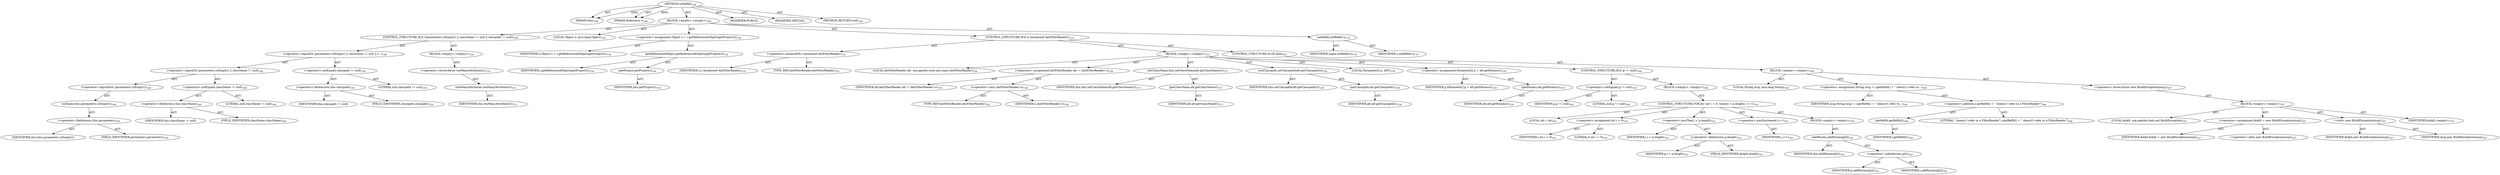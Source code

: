 digraph "setRefid" {  
"111669149704" [label = <(METHOD,setRefid)<SUB>148</SUB>> ]
"115964116996" [label = <(PARAM,this)<SUB>148</SUB>> ]
"115964117005" [label = <(PARAM,Reference r)<SUB>148</SUB>> ]
"25769803790" [label = <(BLOCK,&lt;empty&gt;,&lt;empty&gt;)<SUB>148</SUB>> ]
"47244640262" [label = <(CONTROL_STRUCTURE,IF,if (!parameters.isEmpty() || className != null || classpath != null))<SUB>149</SUB>> ]
"30064771111" [label = <(&lt;operator&gt;.logicalOr,!parameters.isEmpty() || className != null || c...)<SUB>149</SUB>> ]
"30064771112" [label = <(&lt;operator&gt;.logicalOr,!parameters.isEmpty() || className != null)<SUB>149</SUB>> ]
"30064771113" [label = <(&lt;operator&gt;.logicalNot,!parameters.isEmpty())<SUB>149</SUB>> ]
"30064771114" [label = <(isEmpty,this.parameters.isEmpty())<SUB>149</SUB>> ]
"30064771115" [label = <(&lt;operator&gt;.fieldAccess,this.parameters)<SUB>149</SUB>> ]
"68719476770" [label = <(IDENTIFIER,this,this.parameters.isEmpty())> ]
"55834574861" [label = <(FIELD_IDENTIFIER,parameters,parameters)<SUB>149</SUB>> ]
"30064771116" [label = <(&lt;operator&gt;.notEquals,className != null)<SUB>149</SUB>> ]
"30064771117" [label = <(&lt;operator&gt;.fieldAccess,this.className)<SUB>149</SUB>> ]
"68719476771" [label = <(IDENTIFIER,this,className != null)> ]
"55834574862" [label = <(FIELD_IDENTIFIER,className,className)<SUB>149</SUB>> ]
"90194313218" [label = <(LITERAL,null,className != null)<SUB>149</SUB>> ]
"30064771118" [label = <(&lt;operator&gt;.notEquals,classpath != null)<SUB>150</SUB>> ]
"30064771119" [label = <(&lt;operator&gt;.fieldAccess,this.classpath)<SUB>150</SUB>> ]
"68719476772" [label = <(IDENTIFIER,this,classpath != null)> ]
"55834574863" [label = <(FIELD_IDENTIFIER,classpath,classpath)<SUB>150</SUB>> ]
"90194313219" [label = <(LITERAL,null,classpath != null)<SUB>150</SUB>> ]
"25769803791" [label = <(BLOCK,&lt;empty&gt;,&lt;empty&gt;)<SUB>150</SUB>> ]
"30064771120" [label = <(&lt;operator&gt;.throw,throw tooManyAttributes();)<SUB>151</SUB>> ]
"30064771121" [label = <(tooManyAttributes,tooManyAttributes())<SUB>151</SUB>> ]
"68719476751" [label = <(IDENTIFIER,this,tooManyAttributes())<SUB>151</SUB>> ]
"94489280513" [label = <(LOCAL,Object o: java.lang.Object)<SUB>154</SUB>> ]
"30064771122" [label = <(&lt;operator&gt;.assignment,Object o = r.getReferencedObject(getProject()))<SUB>154</SUB>> ]
"68719476773" [label = <(IDENTIFIER,o,Object o = r.getReferencedObject(getProject()))<SUB>154</SUB>> ]
"30064771123" [label = <(getReferencedObject,getReferencedObject(getProject()))<SUB>154</SUB>> ]
"68719476774" [label = <(IDENTIFIER,r,getReferencedObject(getProject()))<SUB>154</SUB>> ]
"30064771124" [label = <(getProject,getProject())<SUB>154</SUB>> ]
"68719476752" [label = <(IDENTIFIER,this,getProject())<SUB>154</SUB>> ]
"47244640263" [label = <(CONTROL_STRUCTURE,IF,if (o instanceof AntFilterReader))<SUB>155</SUB>> ]
"30064771125" [label = <(&lt;operator&gt;.instanceOf,o instanceof AntFilterReader)<SUB>155</SUB>> ]
"68719476775" [label = <(IDENTIFIER,o,o instanceof AntFilterReader)<SUB>155</SUB>> ]
"180388626432" [label = <(TYPE_REF,AntFilterReader,AntFilterReader)<SUB>155</SUB>> ]
"25769803792" [label = <(BLOCK,&lt;empty&gt;,&lt;empty&gt;)<SUB>155</SUB>> ]
"94489280514" [label = <(LOCAL,AntFilterReader afr: org.apache.tools.ant.types.AntFilterReader)<SUB>156</SUB>> ]
"30064771126" [label = <(&lt;operator&gt;.assignment,AntFilterReader afr = (AntFilterReader) o)<SUB>156</SUB>> ]
"68719476776" [label = <(IDENTIFIER,afr,AntFilterReader afr = (AntFilterReader) o)<SUB>156</SUB>> ]
"30064771127" [label = <(&lt;operator&gt;.cast,(AntFilterReader) o)<SUB>156</SUB>> ]
"180388626433" [label = <(TYPE_REF,AntFilterReader,AntFilterReader)<SUB>156</SUB>> ]
"68719476777" [label = <(IDENTIFIER,o,(AntFilterReader) o)<SUB>156</SUB>> ]
"30064771128" [label = <(setClassName,this.setClassName(afr.getClassName()))<SUB>157</SUB>> ]
"68719476753" [label = <(IDENTIFIER,this,this.setClassName(afr.getClassName()))<SUB>157</SUB>> ]
"30064771129" [label = <(getClassName,afr.getClassName())<SUB>157</SUB>> ]
"68719476778" [label = <(IDENTIFIER,afr,afr.getClassName())<SUB>157</SUB>> ]
"30064771130" [label = <(setClasspath,setClasspath(afr.getClasspath()))<SUB>158</SUB>> ]
"68719476754" [label = <(IDENTIFIER,this,setClasspath(afr.getClasspath()))<SUB>158</SUB>> ]
"30064771131" [label = <(getClasspath,afr.getClasspath())<SUB>158</SUB>> ]
"68719476779" [label = <(IDENTIFIER,afr,afr.getClasspath())<SUB>158</SUB>> ]
"94489280515" [label = <(LOCAL,Parameter[] p: ANY)<SUB>159</SUB>> ]
"30064771132" [label = <(&lt;operator&gt;.assignment,Parameter[] p = afr.getParams())<SUB>159</SUB>> ]
"68719476780" [label = <(IDENTIFIER,p,Parameter[] p = afr.getParams())<SUB>159</SUB>> ]
"30064771133" [label = <(getParams,afr.getParams())<SUB>159</SUB>> ]
"68719476781" [label = <(IDENTIFIER,afr,afr.getParams())<SUB>159</SUB>> ]
"47244640264" [label = <(CONTROL_STRUCTURE,IF,if (p != null))<SUB>160</SUB>> ]
"30064771134" [label = <(&lt;operator&gt;.notEquals,p != null)<SUB>160</SUB>> ]
"68719476782" [label = <(IDENTIFIER,p,p != null)<SUB>160</SUB>> ]
"90194313220" [label = <(LITERAL,null,p != null)<SUB>160</SUB>> ]
"25769803793" [label = <(BLOCK,&lt;empty&gt;,&lt;empty&gt;)<SUB>160</SUB>> ]
"47244640265" [label = <(CONTROL_STRUCTURE,FOR,for (int i = 0; Some(i &lt; p.length); i++))<SUB>161</SUB>> ]
"94489280516" [label = <(LOCAL,int i: int)<SUB>161</SUB>> ]
"30064771135" [label = <(&lt;operator&gt;.assignment,int i = 0)<SUB>161</SUB>> ]
"68719476783" [label = <(IDENTIFIER,i,int i = 0)<SUB>161</SUB>> ]
"90194313221" [label = <(LITERAL,0,int i = 0)<SUB>161</SUB>> ]
"30064771136" [label = <(&lt;operator&gt;.lessThan,i &lt; p.length)<SUB>161</SUB>> ]
"68719476784" [label = <(IDENTIFIER,i,i &lt; p.length)<SUB>161</SUB>> ]
"30064771137" [label = <(&lt;operator&gt;.fieldAccess,p.length)<SUB>161</SUB>> ]
"68719476785" [label = <(IDENTIFIER,p,i &lt; p.length)<SUB>161</SUB>> ]
"55834574864" [label = <(FIELD_IDENTIFIER,length,length)<SUB>161</SUB>> ]
"30064771138" [label = <(&lt;operator&gt;.postIncrement,i++)<SUB>161</SUB>> ]
"68719476786" [label = <(IDENTIFIER,i,i++)<SUB>161</SUB>> ]
"25769803794" [label = <(BLOCK,&lt;empty&gt;,&lt;empty&gt;)<SUB>161</SUB>> ]
"30064771139" [label = <(addParam,addParam(p[i]))<SUB>162</SUB>> ]
"68719476755" [label = <(IDENTIFIER,this,addParam(p[i]))<SUB>162</SUB>> ]
"30064771140" [label = <(&lt;operator&gt;.indexAccess,p[i])<SUB>162</SUB>> ]
"68719476787" [label = <(IDENTIFIER,p,addParam(p[i]))<SUB>162</SUB>> ]
"68719476788" [label = <(IDENTIFIER,i,addParam(p[i]))<SUB>162</SUB>> ]
"47244640266" [label = <(CONTROL_STRUCTURE,ELSE,else)<SUB>165</SUB>> ]
"25769803795" [label = <(BLOCK,&lt;empty&gt;,&lt;empty&gt;)<SUB>165</SUB>> ]
"94489280517" [label = <(LOCAL,String msg: java.lang.String)<SUB>166</SUB>> ]
"30064771141" [label = <(&lt;operator&gt;.assignment,String msg = r.getRefId() + &quot; doesn\'t refer to...)<SUB>166</SUB>> ]
"68719476789" [label = <(IDENTIFIER,msg,String msg = r.getRefId() + &quot; doesn\'t refer to...)<SUB>166</SUB>> ]
"30064771142" [label = <(&lt;operator&gt;.addition,r.getRefId() + &quot; doesn\'t refer to a FilterReader&quot;)<SUB>166</SUB>> ]
"30064771143" [label = <(getRefId,getRefId())<SUB>166</SUB>> ]
"68719476790" [label = <(IDENTIFIER,r,getRefId())<SUB>166</SUB>> ]
"90194313222" [label = <(LITERAL,&quot; doesn\'t refer to a FilterReader&quot;,r.getRefId() + &quot; doesn\'t refer to a FilterReader&quot;)<SUB>166</SUB>> ]
"30064771144" [label = <(&lt;operator&gt;.throw,throw new BuildException(msg);)<SUB>167</SUB>> ]
"25769803796" [label = <(BLOCK,&lt;empty&gt;,&lt;empty&gt;)<SUB>167</SUB>> ]
"94489280518" [label = <(LOCAL,$obj0: org.apache.tools.ant.BuildException)<SUB>167</SUB>> ]
"30064771145" [label = <(&lt;operator&gt;.assignment,$obj0 = new BuildException(msg))<SUB>167</SUB>> ]
"68719476791" [label = <(IDENTIFIER,$obj0,$obj0 = new BuildException(msg))<SUB>167</SUB>> ]
"30064771146" [label = <(&lt;operator&gt;.alloc,new BuildException(msg))<SUB>167</SUB>> ]
"30064771147" [label = <(&lt;init&gt;,new BuildException(msg))<SUB>167</SUB>> ]
"68719476792" [label = <(IDENTIFIER,$obj0,new BuildException(msg))<SUB>167</SUB>> ]
"68719476793" [label = <(IDENTIFIER,msg,new BuildException(msg))<SUB>167</SUB>> ]
"68719476794" [label = <(IDENTIFIER,$obj0,&lt;empty&gt;)<SUB>167</SUB>> ]
"30064771148" [label = <(setRefid,setRefid(r))<SUB>170</SUB>> ]
"68719476795" [label = <(IDENTIFIER,super,setRefid(r))<SUB>170</SUB>> ]
"68719476796" [label = <(IDENTIFIER,r,setRefid(r))<SUB>170</SUB>> ]
"133143986195" [label = <(MODIFIER,PUBLIC)> ]
"133143986196" [label = <(MODIFIER,VIRTUAL)> ]
"128849018888" [label = <(METHOD_RETURN,void)<SUB>148</SUB>> ]
  "111669149704" -> "115964116996"  [ label = "AST: "] 
  "111669149704" -> "115964117005"  [ label = "AST: "] 
  "111669149704" -> "25769803790"  [ label = "AST: "] 
  "111669149704" -> "133143986195"  [ label = "AST: "] 
  "111669149704" -> "133143986196"  [ label = "AST: "] 
  "111669149704" -> "128849018888"  [ label = "AST: "] 
  "25769803790" -> "47244640262"  [ label = "AST: "] 
  "25769803790" -> "94489280513"  [ label = "AST: "] 
  "25769803790" -> "30064771122"  [ label = "AST: "] 
  "25769803790" -> "47244640263"  [ label = "AST: "] 
  "25769803790" -> "30064771148"  [ label = "AST: "] 
  "47244640262" -> "30064771111"  [ label = "AST: "] 
  "47244640262" -> "25769803791"  [ label = "AST: "] 
  "30064771111" -> "30064771112"  [ label = "AST: "] 
  "30064771111" -> "30064771118"  [ label = "AST: "] 
  "30064771112" -> "30064771113"  [ label = "AST: "] 
  "30064771112" -> "30064771116"  [ label = "AST: "] 
  "30064771113" -> "30064771114"  [ label = "AST: "] 
  "30064771114" -> "30064771115"  [ label = "AST: "] 
  "30064771115" -> "68719476770"  [ label = "AST: "] 
  "30064771115" -> "55834574861"  [ label = "AST: "] 
  "30064771116" -> "30064771117"  [ label = "AST: "] 
  "30064771116" -> "90194313218"  [ label = "AST: "] 
  "30064771117" -> "68719476771"  [ label = "AST: "] 
  "30064771117" -> "55834574862"  [ label = "AST: "] 
  "30064771118" -> "30064771119"  [ label = "AST: "] 
  "30064771118" -> "90194313219"  [ label = "AST: "] 
  "30064771119" -> "68719476772"  [ label = "AST: "] 
  "30064771119" -> "55834574863"  [ label = "AST: "] 
  "25769803791" -> "30064771120"  [ label = "AST: "] 
  "30064771120" -> "30064771121"  [ label = "AST: "] 
  "30064771121" -> "68719476751"  [ label = "AST: "] 
  "30064771122" -> "68719476773"  [ label = "AST: "] 
  "30064771122" -> "30064771123"  [ label = "AST: "] 
  "30064771123" -> "68719476774"  [ label = "AST: "] 
  "30064771123" -> "30064771124"  [ label = "AST: "] 
  "30064771124" -> "68719476752"  [ label = "AST: "] 
  "47244640263" -> "30064771125"  [ label = "AST: "] 
  "47244640263" -> "25769803792"  [ label = "AST: "] 
  "47244640263" -> "47244640266"  [ label = "AST: "] 
  "30064771125" -> "68719476775"  [ label = "AST: "] 
  "30064771125" -> "180388626432"  [ label = "AST: "] 
  "25769803792" -> "94489280514"  [ label = "AST: "] 
  "25769803792" -> "30064771126"  [ label = "AST: "] 
  "25769803792" -> "30064771128"  [ label = "AST: "] 
  "25769803792" -> "30064771130"  [ label = "AST: "] 
  "25769803792" -> "94489280515"  [ label = "AST: "] 
  "25769803792" -> "30064771132"  [ label = "AST: "] 
  "25769803792" -> "47244640264"  [ label = "AST: "] 
  "30064771126" -> "68719476776"  [ label = "AST: "] 
  "30064771126" -> "30064771127"  [ label = "AST: "] 
  "30064771127" -> "180388626433"  [ label = "AST: "] 
  "30064771127" -> "68719476777"  [ label = "AST: "] 
  "30064771128" -> "68719476753"  [ label = "AST: "] 
  "30064771128" -> "30064771129"  [ label = "AST: "] 
  "30064771129" -> "68719476778"  [ label = "AST: "] 
  "30064771130" -> "68719476754"  [ label = "AST: "] 
  "30064771130" -> "30064771131"  [ label = "AST: "] 
  "30064771131" -> "68719476779"  [ label = "AST: "] 
  "30064771132" -> "68719476780"  [ label = "AST: "] 
  "30064771132" -> "30064771133"  [ label = "AST: "] 
  "30064771133" -> "68719476781"  [ label = "AST: "] 
  "47244640264" -> "30064771134"  [ label = "AST: "] 
  "47244640264" -> "25769803793"  [ label = "AST: "] 
  "30064771134" -> "68719476782"  [ label = "AST: "] 
  "30064771134" -> "90194313220"  [ label = "AST: "] 
  "25769803793" -> "47244640265"  [ label = "AST: "] 
  "47244640265" -> "94489280516"  [ label = "AST: "] 
  "47244640265" -> "30064771135"  [ label = "AST: "] 
  "47244640265" -> "30064771136"  [ label = "AST: "] 
  "47244640265" -> "30064771138"  [ label = "AST: "] 
  "47244640265" -> "25769803794"  [ label = "AST: "] 
  "30064771135" -> "68719476783"  [ label = "AST: "] 
  "30064771135" -> "90194313221"  [ label = "AST: "] 
  "30064771136" -> "68719476784"  [ label = "AST: "] 
  "30064771136" -> "30064771137"  [ label = "AST: "] 
  "30064771137" -> "68719476785"  [ label = "AST: "] 
  "30064771137" -> "55834574864"  [ label = "AST: "] 
  "30064771138" -> "68719476786"  [ label = "AST: "] 
  "25769803794" -> "30064771139"  [ label = "AST: "] 
  "30064771139" -> "68719476755"  [ label = "AST: "] 
  "30064771139" -> "30064771140"  [ label = "AST: "] 
  "30064771140" -> "68719476787"  [ label = "AST: "] 
  "30064771140" -> "68719476788"  [ label = "AST: "] 
  "47244640266" -> "25769803795"  [ label = "AST: "] 
  "25769803795" -> "94489280517"  [ label = "AST: "] 
  "25769803795" -> "30064771141"  [ label = "AST: "] 
  "25769803795" -> "30064771144"  [ label = "AST: "] 
  "30064771141" -> "68719476789"  [ label = "AST: "] 
  "30064771141" -> "30064771142"  [ label = "AST: "] 
  "30064771142" -> "30064771143"  [ label = "AST: "] 
  "30064771142" -> "90194313222"  [ label = "AST: "] 
  "30064771143" -> "68719476790"  [ label = "AST: "] 
  "30064771144" -> "25769803796"  [ label = "AST: "] 
  "25769803796" -> "94489280518"  [ label = "AST: "] 
  "25769803796" -> "30064771145"  [ label = "AST: "] 
  "25769803796" -> "30064771147"  [ label = "AST: "] 
  "25769803796" -> "68719476794"  [ label = "AST: "] 
  "30064771145" -> "68719476791"  [ label = "AST: "] 
  "30064771145" -> "30064771146"  [ label = "AST: "] 
  "30064771147" -> "68719476792"  [ label = "AST: "] 
  "30064771147" -> "68719476793"  [ label = "AST: "] 
  "30064771148" -> "68719476795"  [ label = "AST: "] 
  "30064771148" -> "68719476796"  [ label = "AST: "] 
  "111669149704" -> "115964116996"  [ label = "DDG: "] 
  "111669149704" -> "115964117005"  [ label = "DDG: "] 
}
